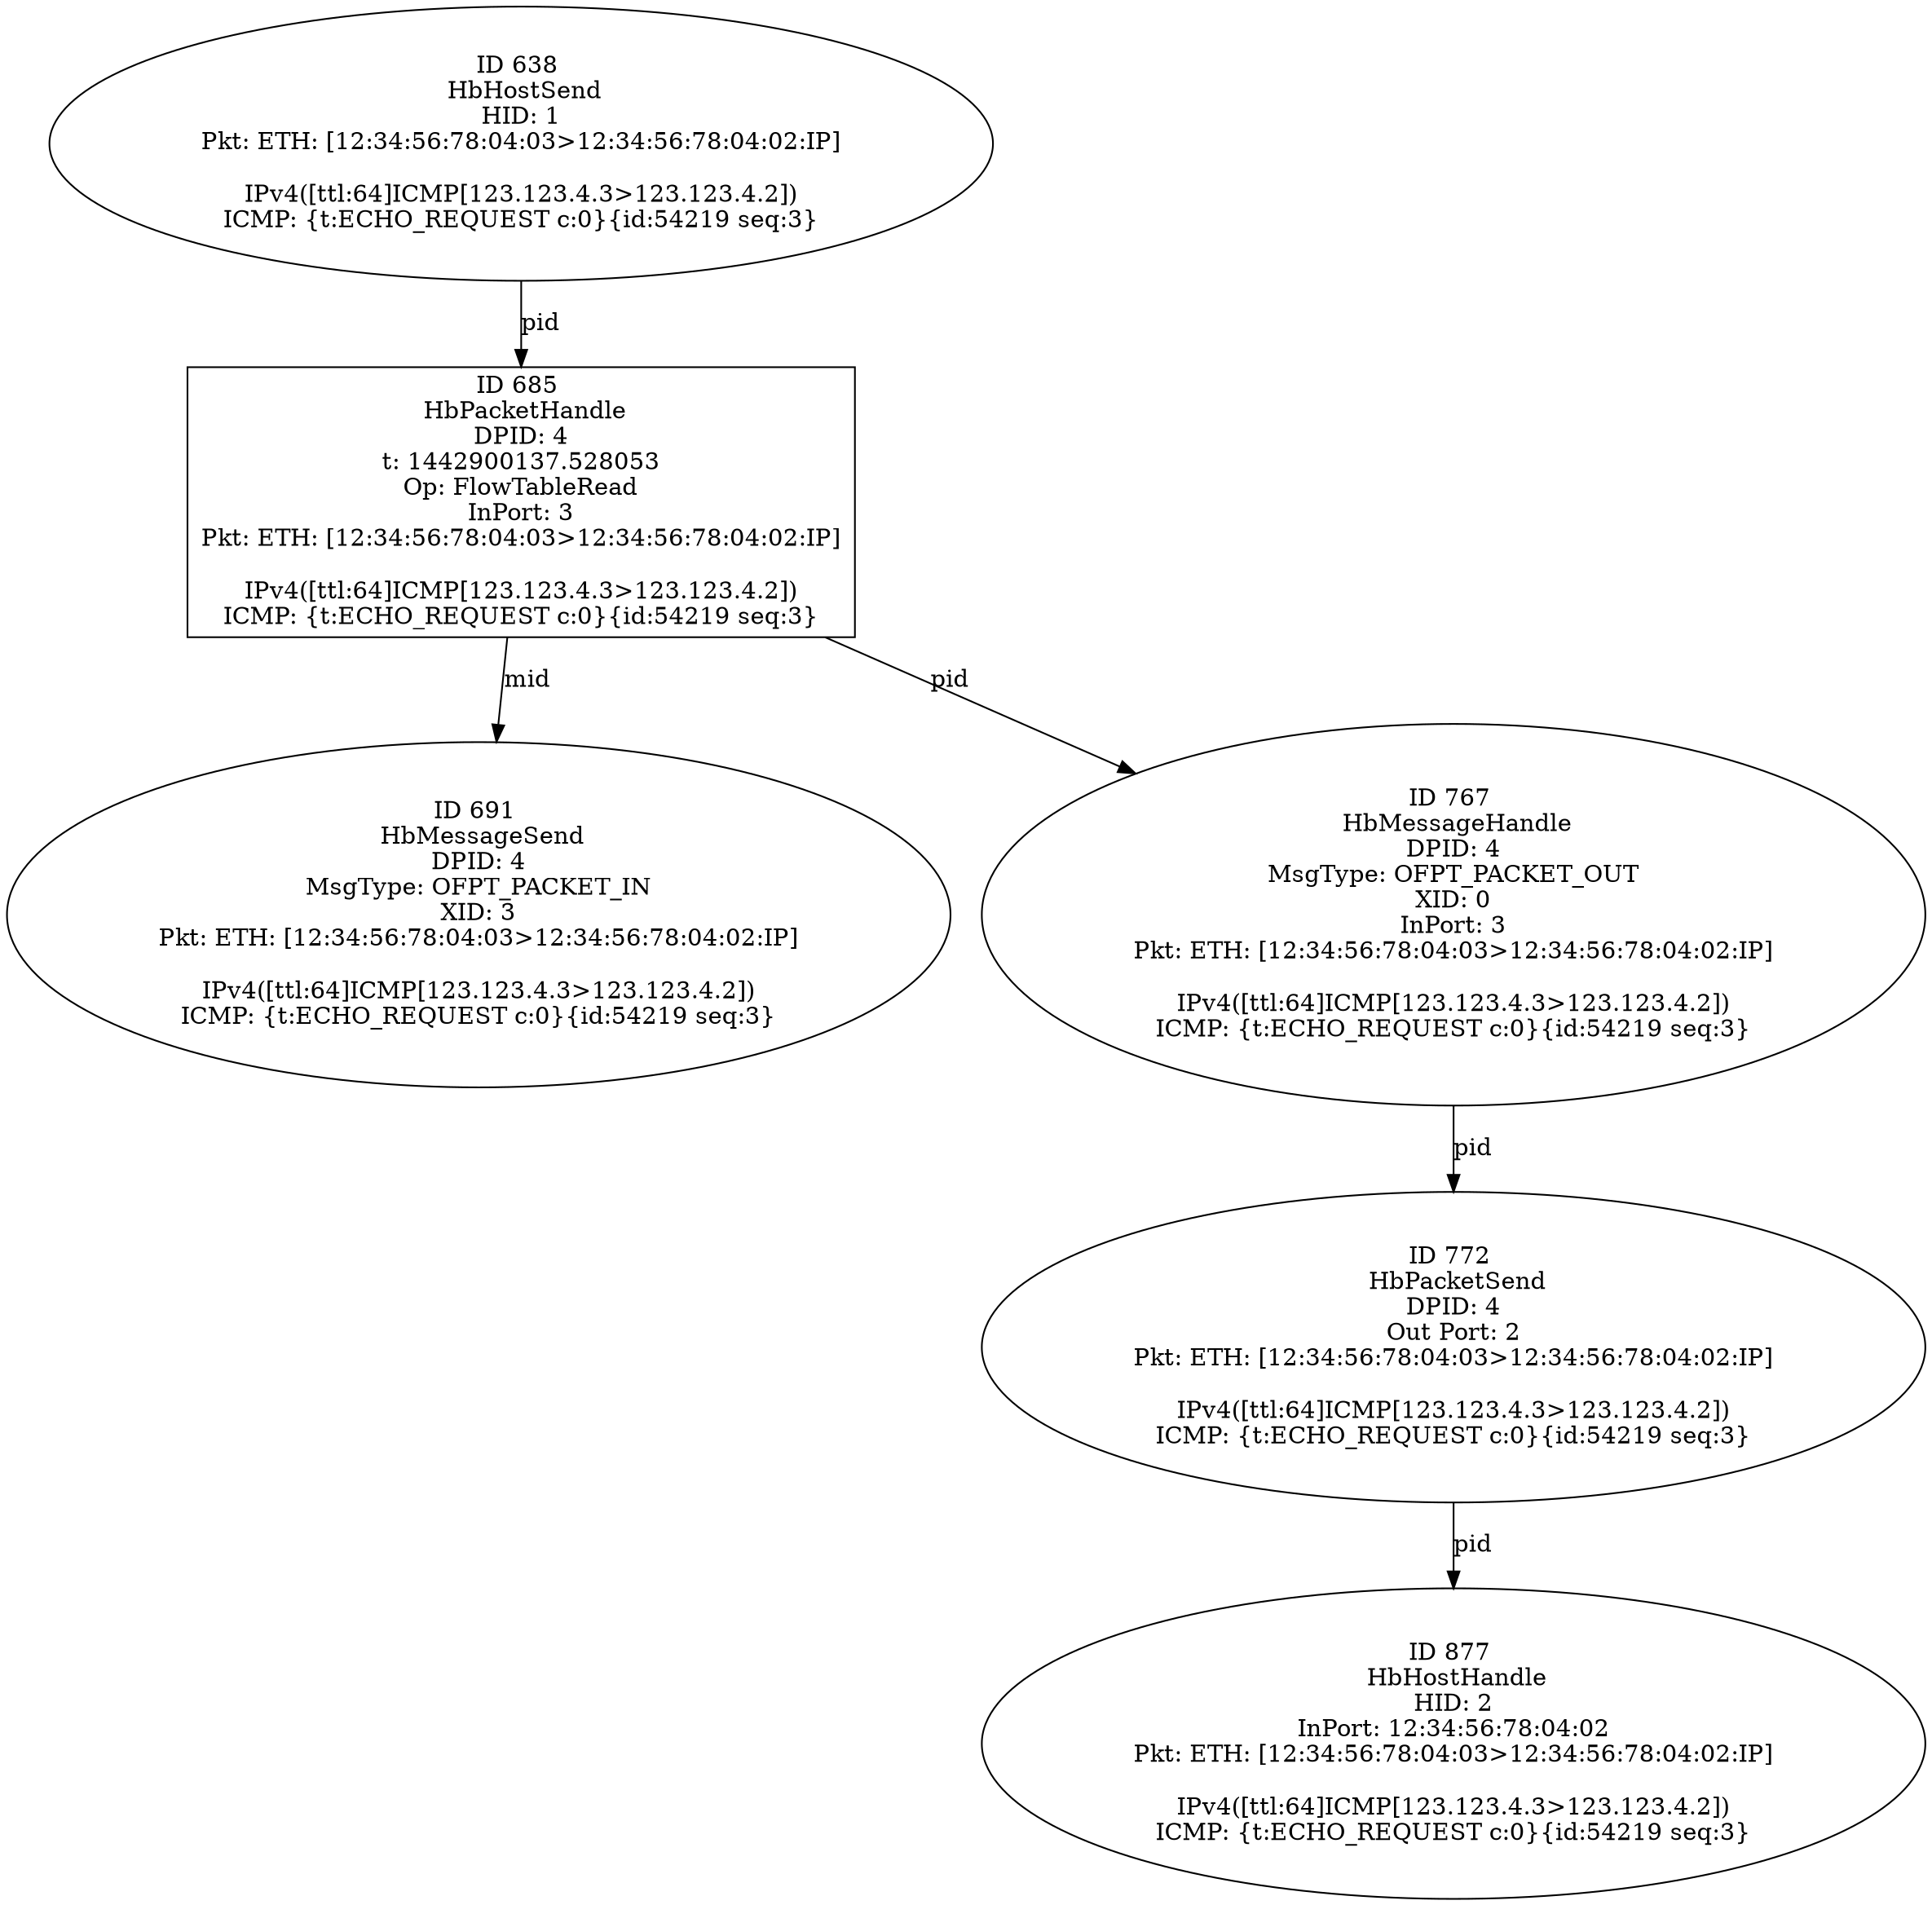 strict digraph G {
772 [shape=oval, event=<hb_events.HbPacketSend object at 0x1078dded0>, label="ID 772 
 HbPacketSend
DPID: 4
Out Port: 2
Pkt: ETH: [12:34:56:78:04:03>12:34:56:78:04:02:IP]

IPv4([ttl:64]ICMP[123.123.4.3>123.123.4.2])
ICMP: {t:ECHO_REQUEST c:0}{id:54219 seq:3}"];
877 [shape=oval, event=<hb_events.HbHostHandle object at 0x107904190>, label="ID 877 
 HbHostHandle
HID: 2
InPort: 12:34:56:78:04:02
Pkt: ETH: [12:34:56:78:04:03>12:34:56:78:04:02:IP]

IPv4([ttl:64]ICMP[123.123.4.3>123.123.4.2])
ICMP: {t:ECHO_REQUEST c:0}{id:54219 seq:3}"];
685 [shape=box, event=<hb_events.HbPacketHandle object at 0x1078c4bd0>, label="ID 685 
 HbPacketHandle
DPID: 4
t: 1442900137.528053
Op: FlowTableRead
InPort: 3
Pkt: ETH: [12:34:56:78:04:03>12:34:56:78:04:02:IP]

IPv4([ttl:64]ICMP[123.123.4.3>123.123.4.2])
ICMP: {t:ECHO_REQUEST c:0}{id:54219 seq:3}"];
691 [shape=oval, event=<hb_events.HbMessageSend object at 0x1078ca350>, label="ID 691 
 HbMessageSend
DPID: 4
MsgType: OFPT_PACKET_IN
XID: 3
Pkt: ETH: [12:34:56:78:04:03>12:34:56:78:04:02:IP]

IPv4([ttl:64]ICMP[123.123.4.3>123.123.4.2])
ICMP: {t:ECHO_REQUEST c:0}{id:54219 seq:3}"];
638 [shape=oval, event=<hb_events.HbHostSend object at 0x1078b52d0>, label="ID 638 
 HbHostSend
HID: 1
Pkt: ETH: [12:34:56:78:04:03>12:34:56:78:04:02:IP]

IPv4([ttl:64]ICMP[123.123.4.3>123.123.4.2])
ICMP: {t:ECHO_REQUEST c:0}{id:54219 seq:3}"];
767 [shape=oval, event=<hb_events.HbMessageHandle object at 0x1078dd9d0>, label="ID 767 
 HbMessageHandle
DPID: 4
MsgType: OFPT_PACKET_OUT
XID: 0
InPort: 3
Pkt: ETH: [12:34:56:78:04:03>12:34:56:78:04:02:IP]

IPv4([ttl:64]ICMP[123.123.4.3>123.123.4.2])
ICMP: {t:ECHO_REQUEST c:0}{id:54219 seq:3}"];
772 -> 877  [rel=pid, label=pid];
685 -> 691  [rel=mid, label=mid];
685 -> 767  [rel=pid, label=pid];
638 -> 685  [rel=pid, label=pid];
767 -> 772  [rel=pid, label=pid];
}
